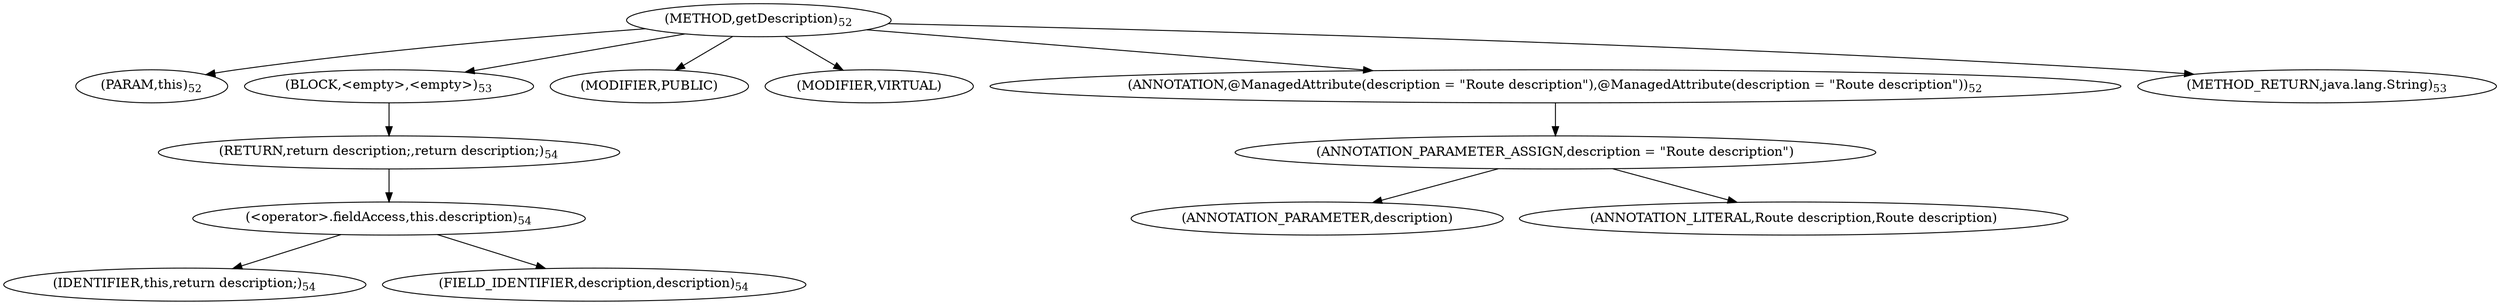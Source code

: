 digraph "getDescription" {  
"82" [label = <(METHOD,getDescription)<SUB>52</SUB>> ]
"83" [label = <(PARAM,this)<SUB>52</SUB>> ]
"84" [label = <(BLOCK,&lt;empty&gt;,&lt;empty&gt;)<SUB>53</SUB>> ]
"85" [label = <(RETURN,return description;,return description;)<SUB>54</SUB>> ]
"86" [label = <(&lt;operator&gt;.fieldAccess,this.description)<SUB>54</SUB>> ]
"87" [label = <(IDENTIFIER,this,return description;)<SUB>54</SUB>> ]
"88" [label = <(FIELD_IDENTIFIER,description,description)<SUB>54</SUB>> ]
"89" [label = <(MODIFIER,PUBLIC)> ]
"90" [label = <(MODIFIER,VIRTUAL)> ]
"91" [label = <(ANNOTATION,@ManagedAttribute(description = &quot;Route description&quot;),@ManagedAttribute(description = &quot;Route description&quot;))<SUB>52</SUB>> ]
"92" [label = <(ANNOTATION_PARAMETER_ASSIGN,description = &quot;Route description&quot;)> ]
"93" [label = <(ANNOTATION_PARAMETER,description)> ]
"94" [label = <(ANNOTATION_LITERAL,Route description,Route description)> ]
"95" [label = <(METHOD_RETURN,java.lang.String)<SUB>53</SUB>> ]
  "82" -> "83" 
  "82" -> "84" 
  "82" -> "89" 
  "82" -> "90" 
  "82" -> "91" 
  "82" -> "95" 
  "84" -> "85" 
  "85" -> "86" 
  "86" -> "87" 
  "86" -> "88" 
  "91" -> "92" 
  "92" -> "93" 
  "92" -> "94" 
}
